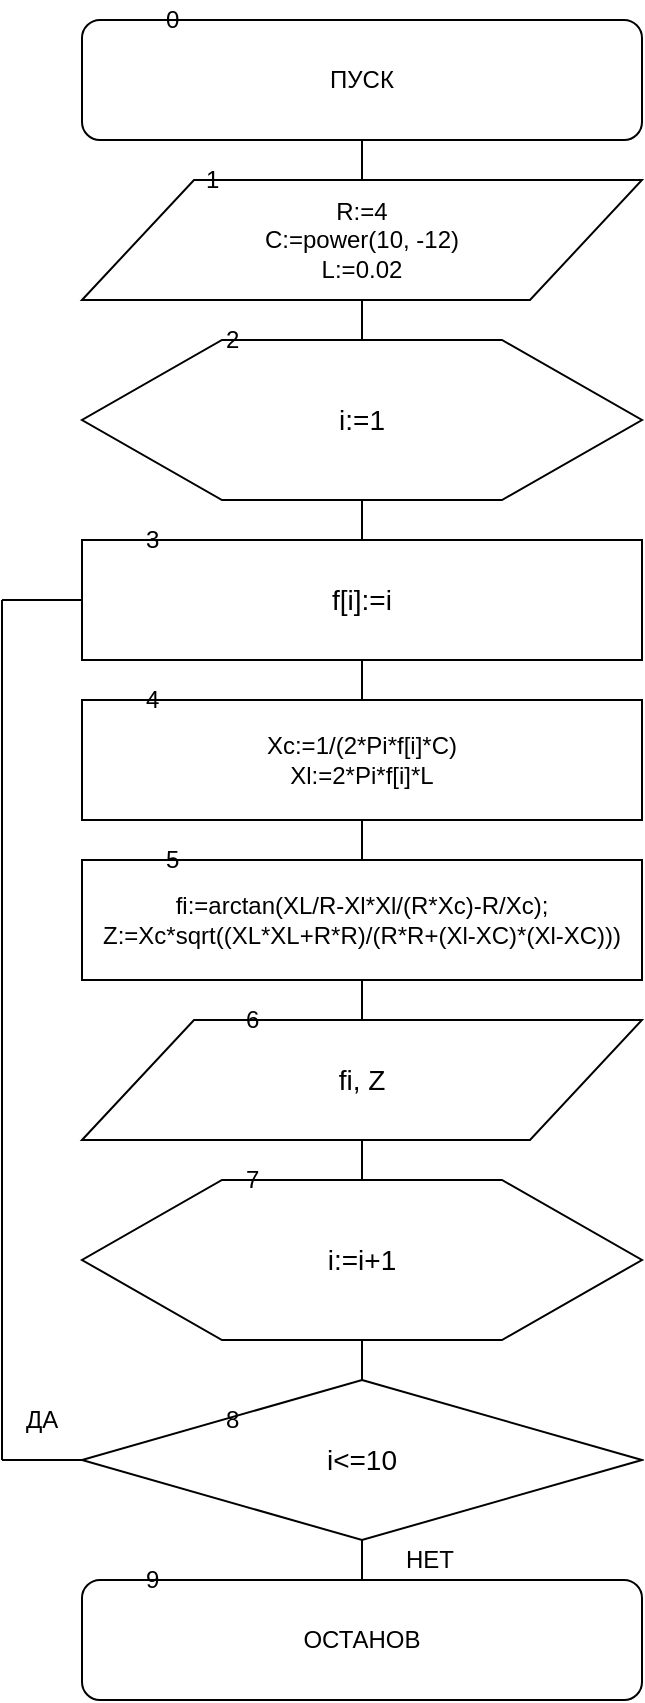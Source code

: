<mxfile version="12.2.7" type="device" pages="1"><diagram id="eglotszf42E-8JzF1dBB" name="Page-1"><mxGraphModel dx="854" dy="506" grid="1" gridSize="10" guides="1" tooltips="1" connect="1" arrows="1" fold="1" page="1" pageScale="1" pageWidth="827" pageHeight="1169" math="0" shadow="0"><root><mxCell id="0"/><mxCell id="1" parent="0"/><mxCell id="Uj5-W2pcko0RqiwLZpJT-21" value="" style="endArrow=none;html=1;entryX=0.5;entryY=1;entryDx=0;entryDy=0;exitX=0.5;exitY=0;exitDx=0;exitDy=0;" edge="1" parent="1" source="Uj5-W2pcko0RqiwLZpJT-2" target="Uj5-W2pcko0RqiwLZpJT-1"><mxGeometry width="50" height="50" relative="1" as="geometry"><mxPoint x="200" y="930" as="sourcePoint"/><mxPoint x="250" y="880" as="targetPoint"/></mxGeometry></mxCell><mxCell id="Uj5-W2pcko0RqiwLZpJT-1" value="ПУСК" style="rounded=1;whiteSpace=wrap;html=1;" vertex="1" parent="1"><mxGeometry x="200" y="20" width="280" height="60" as="geometry"/></mxCell><mxCell id="Uj5-W2pcko0RqiwLZpJT-2" value="ОСТАНОВ" style="rounded=1;whiteSpace=wrap;html=1;" vertex="1" parent="1"><mxGeometry x="200" y="800" width="280" height="60" as="geometry"/></mxCell><mxCell id="Uj5-W2pcko0RqiwLZpJT-3" value="R:=4&lt;br&gt;C:=power(10, -12)&lt;br&gt;L:=0.02" style="shape=parallelogram;perimeter=parallelogramPerimeter;whiteSpace=wrap;html=1;" vertex="1" parent="1"><mxGeometry x="200" y="100" width="280" height="60" as="geometry"/></mxCell><mxCell id="Uj5-W2pcko0RqiwLZpJT-4" value="&lt;font style=&quot;font-size: 14px&quot;&gt;i:=1&lt;/font&gt;" style="shape=hexagon;perimeter=hexagonPerimeter2;whiteSpace=wrap;html=1;" vertex="1" parent="1"><mxGeometry x="200" y="180" width="280" height="80" as="geometry"/></mxCell><mxCell id="Uj5-W2pcko0RqiwLZpJT-5" value="&lt;font style=&quot;font-size: 14px&quot;&gt;f[i]:=i&lt;/font&gt;" style="rounded=0;whiteSpace=wrap;html=1;" vertex="1" parent="1"><mxGeometry x="200" y="280" width="280" height="60" as="geometry"/></mxCell><mxCell id="Uj5-W2pcko0RqiwLZpJT-6" value="&lt;div&gt;Xc:=1/(2*Pi*f[i]*C)&lt;/div&gt;&lt;div&gt;Xl:=2*Pi*f[i]*L&lt;/div&gt;" style="rounded=0;whiteSpace=wrap;html=1;" vertex="1" parent="1"><mxGeometry x="200" y="360" width="280" height="60" as="geometry"/></mxCell><mxCell id="Uj5-W2pcko0RqiwLZpJT-7" value="&lt;div&gt;fi:=arctan(XL/R-Xl*Xl/(R*Xc)-R/Xc);&lt;/div&gt;&lt;div&gt;Z:=Xc*sqrt((XL*XL+R*R)/(R*R+(Xl-XC)*(Xl-XC)))&lt;/div&gt;" style="rounded=0;whiteSpace=wrap;html=1;" vertex="1" parent="1"><mxGeometry x="200" y="440" width="280" height="60" as="geometry"/></mxCell><mxCell id="Uj5-W2pcko0RqiwLZpJT-8" value="&lt;font style=&quot;font-size: 14px&quot;&gt;i:=i+1&lt;/font&gt;" style="shape=hexagon;perimeter=hexagonPerimeter2;whiteSpace=wrap;html=1;" vertex="1" parent="1"><mxGeometry x="200" y="600" width="280" height="80" as="geometry"/></mxCell><mxCell id="Uj5-W2pcko0RqiwLZpJT-9" value="&lt;font style=&quot;font-size: 14px&quot;&gt;i&amp;lt;=10&lt;/font&gt;" style="rhombus;whiteSpace=wrap;html=1;" vertex="1" parent="1"><mxGeometry x="200" y="700" width="280" height="80" as="geometry"/></mxCell><mxCell id="Uj5-W2pcko0RqiwLZpJT-10" value="&lt;font style=&quot;font-size: 14px&quot;&gt;fi, Z&lt;/font&gt;" style="shape=parallelogram;perimeter=parallelogramPerimeter;whiteSpace=wrap;html=1;" vertex="1" parent="1"><mxGeometry x="200" y="520" width="280" height="60" as="geometry"/></mxCell><mxCell id="Uj5-W2pcko0RqiwLZpJT-11" value="0" style="text;html=1;resizable=0;points=[];autosize=1;align=left;verticalAlign=top;spacingTop=-4;" vertex="1" parent="1"><mxGeometry x="240" y="10" width="20" height="20" as="geometry"/></mxCell><mxCell id="Uj5-W2pcko0RqiwLZpJT-12" value="1" style="text;html=1;resizable=0;points=[];autosize=1;align=left;verticalAlign=top;spacingTop=-4;" vertex="1" parent="1"><mxGeometry x="260" y="90" width="20" height="20" as="geometry"/></mxCell><mxCell id="Uj5-W2pcko0RqiwLZpJT-13" value="2" style="text;html=1;resizable=0;points=[];autosize=1;align=left;verticalAlign=top;spacingTop=-4;" vertex="1" parent="1"><mxGeometry x="270" y="170" width="20" height="20" as="geometry"/></mxCell><mxCell id="Uj5-W2pcko0RqiwLZpJT-14" value="3" style="text;html=1;resizable=0;points=[];autosize=1;align=left;verticalAlign=top;spacingTop=-4;" vertex="1" parent="1"><mxGeometry x="230" y="270" width="20" height="20" as="geometry"/></mxCell><mxCell id="Uj5-W2pcko0RqiwLZpJT-15" value="4" style="text;html=1;resizable=0;points=[];autosize=1;align=left;verticalAlign=top;spacingTop=-4;" vertex="1" parent="1"><mxGeometry x="230" y="350" width="20" height="20" as="geometry"/></mxCell><mxCell id="Uj5-W2pcko0RqiwLZpJT-16" value="5" style="text;html=1;resizable=0;points=[];autosize=1;align=left;verticalAlign=top;spacingTop=-4;" vertex="1" parent="1"><mxGeometry x="240" y="430" width="20" height="20" as="geometry"/></mxCell><mxCell id="Uj5-W2pcko0RqiwLZpJT-17" value="6" style="text;html=1;resizable=0;points=[];autosize=1;align=left;verticalAlign=top;spacingTop=-4;" vertex="1" parent="1"><mxGeometry x="280" y="510" width="20" height="20" as="geometry"/></mxCell><mxCell id="Uj5-W2pcko0RqiwLZpJT-18" value="7" style="text;html=1;resizable=0;points=[];autosize=1;align=left;verticalAlign=top;spacingTop=-4;" vertex="1" parent="1"><mxGeometry x="280" y="590" width="20" height="20" as="geometry"/></mxCell><mxCell id="Uj5-W2pcko0RqiwLZpJT-19" value="8" style="text;html=1;resizable=0;points=[];autosize=1;align=left;verticalAlign=top;spacingTop=-4;" vertex="1" parent="1"><mxGeometry x="270" y="710" width="20" height="20" as="geometry"/></mxCell><mxCell id="Uj5-W2pcko0RqiwLZpJT-20" value="9" style="text;html=1;resizable=0;points=[];autosize=1;align=left;verticalAlign=top;spacingTop=-4;" vertex="1" parent="1"><mxGeometry x="230" y="790" width="20" height="20" as="geometry"/></mxCell><mxCell id="Uj5-W2pcko0RqiwLZpJT-22" value="" style="endArrow=none;html=1;entryX=0;entryY=0.5;entryDx=0;entryDy=0;" edge="1" parent="1" target="Uj5-W2pcko0RqiwLZpJT-9"><mxGeometry width="50" height="50" relative="1" as="geometry"><mxPoint x="160" y="740" as="sourcePoint"/><mxPoint x="250" y="880" as="targetPoint"/></mxGeometry></mxCell><mxCell id="Uj5-W2pcko0RqiwLZpJT-23" value="" style="endArrow=none;html=1;" edge="1" parent="1"><mxGeometry width="50" height="50" relative="1" as="geometry"><mxPoint x="160" y="310" as="sourcePoint"/><mxPoint x="160" y="740" as="targetPoint"/></mxGeometry></mxCell><mxCell id="Uj5-W2pcko0RqiwLZpJT-24" value="" style="endArrow=none;html=1;exitX=0;exitY=0.5;exitDx=0;exitDy=0;" edge="1" parent="1" source="Uj5-W2pcko0RqiwLZpJT-5"><mxGeometry width="50" height="50" relative="1" as="geometry"><mxPoint x="160" y="930" as="sourcePoint"/><mxPoint x="160" y="310" as="targetPoint"/></mxGeometry></mxCell><mxCell id="Uj5-W2pcko0RqiwLZpJT-25" value="ДА" style="text;html=1;resizable=0;points=[];autosize=1;align=left;verticalAlign=top;spacingTop=-4;" vertex="1" parent="1"><mxGeometry x="170" y="710" width="30" height="20" as="geometry"/></mxCell><mxCell id="Uj5-W2pcko0RqiwLZpJT-26" value="НЕТ" style="text;html=1;resizable=0;points=[];autosize=1;align=left;verticalAlign=top;spacingTop=-4;" vertex="1" parent="1"><mxGeometry x="360" y="780" width="40" height="20" as="geometry"/></mxCell></root></mxGraphModel></diagram></mxfile>